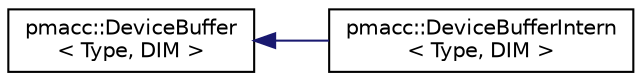digraph "Graphical Class Hierarchy"
{
 // LATEX_PDF_SIZE
  edge [fontname="Helvetica",fontsize="10",labelfontname="Helvetica",labelfontsize="10"];
  node [fontname="Helvetica",fontsize="10",shape=record];
  rankdir="LR";
  Node0 [label="pmacc::DeviceBuffer\l\< Type, DIM \>",height=0.2,width=0.4,color="black", fillcolor="white", style="filled",URL="$classpmacc_1_1_device_buffer.html",tooltip=" "];
  Node0 -> Node1 [dir="back",color="midnightblue",fontsize="10",style="solid",fontname="Helvetica"];
  Node1 [label="pmacc::DeviceBufferIntern\l\< Type, DIM \>",height=0.2,width=0.4,color="black", fillcolor="white", style="filled",URL="$classpmacc_1_1_device_buffer_intern.html",tooltip=" "];
}
